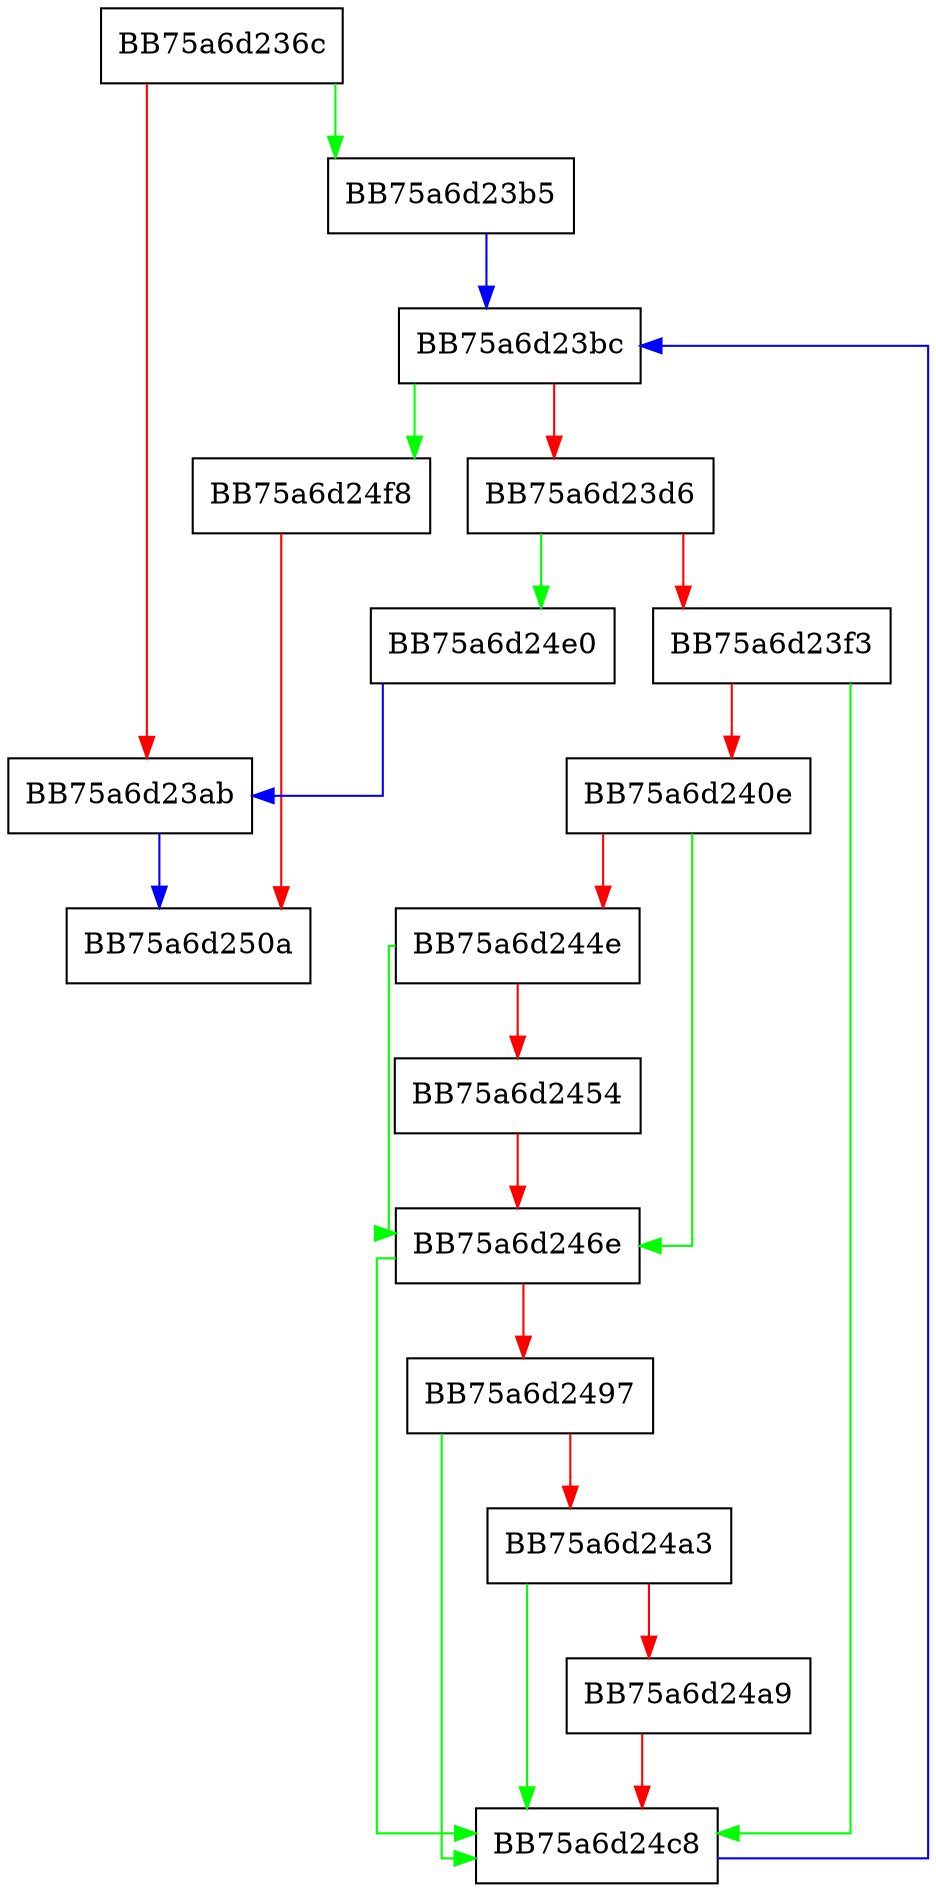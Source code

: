 digraph MaintTestHook {
  node [shape="box"];
  graph [splines=ortho];
  BB75a6d236c -> BB75a6d23b5 [color="green"];
  BB75a6d236c -> BB75a6d23ab [color="red"];
  BB75a6d23ab -> BB75a6d250a [color="blue"];
  BB75a6d23b5 -> BB75a6d23bc [color="blue"];
  BB75a6d23bc -> BB75a6d24f8 [color="green"];
  BB75a6d23bc -> BB75a6d23d6 [color="red"];
  BB75a6d23d6 -> BB75a6d24e0 [color="green"];
  BB75a6d23d6 -> BB75a6d23f3 [color="red"];
  BB75a6d23f3 -> BB75a6d24c8 [color="green"];
  BB75a6d23f3 -> BB75a6d240e [color="red"];
  BB75a6d240e -> BB75a6d246e [color="green"];
  BB75a6d240e -> BB75a6d244e [color="red"];
  BB75a6d244e -> BB75a6d246e [color="green"];
  BB75a6d244e -> BB75a6d2454 [color="red"];
  BB75a6d2454 -> BB75a6d246e [color="red"];
  BB75a6d246e -> BB75a6d24c8 [color="green"];
  BB75a6d246e -> BB75a6d2497 [color="red"];
  BB75a6d2497 -> BB75a6d24c8 [color="green"];
  BB75a6d2497 -> BB75a6d24a3 [color="red"];
  BB75a6d24a3 -> BB75a6d24c8 [color="green"];
  BB75a6d24a3 -> BB75a6d24a9 [color="red"];
  BB75a6d24a9 -> BB75a6d24c8 [color="red"];
  BB75a6d24c8 -> BB75a6d23bc [color="blue"];
  BB75a6d24e0 -> BB75a6d23ab [color="blue"];
  BB75a6d24f8 -> BB75a6d250a [color="red"];
}